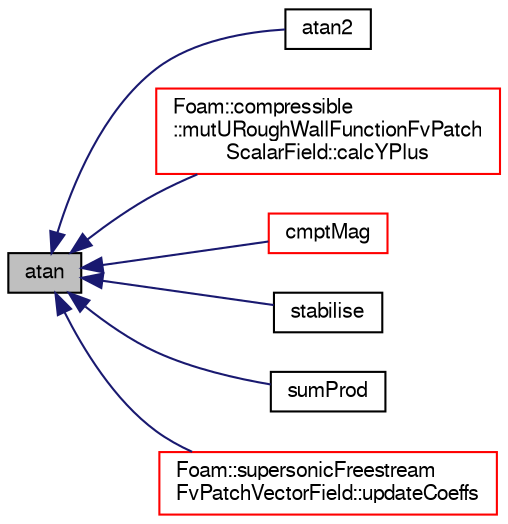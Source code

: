 digraph "atan"
{
  bgcolor="transparent";
  edge [fontname="FreeSans",fontsize="10",labelfontname="FreeSans",labelfontsize="10"];
  node [fontname="FreeSans",fontsize="10",shape=record];
  rankdir="LR";
  Node38524 [label="atan",height=0.2,width=0.4,color="black", fillcolor="grey75", style="filled", fontcolor="black"];
  Node38524 -> Node38525 [dir="back",color="midnightblue",fontsize="10",style="solid",fontname="FreeSans"];
  Node38525 [label="atan2",height=0.2,width=0.4,color="black",URL="$a21124.html#a9d45ac659e1f4191f75f0fe34ad7f596"];
  Node38524 -> Node38526 [dir="back",color="midnightblue",fontsize="10",style="solid",fontname="FreeSans"];
  Node38526 [label="Foam::compressible\l::mutURoughWallFunctionFvPatch\lScalarField::calcYPlus",height=0.2,width=0.4,color="red",URL="$a30710.html#ad8e694d783badd5959d78884358ffb9f",tooltip="Calculate yPLus. "];
  Node38524 -> Node38530 [dir="back",color="midnightblue",fontsize="10",style="solid",fontname="FreeSans"];
  Node38530 [label="cmptMag",height=0.2,width=0.4,color="red",URL="$a12539.html#a9180528922650a6b9a3b302e27e621b9"];
  Node38524 -> Node38585 [dir="back",color="midnightblue",fontsize="10",style="solid",fontname="FreeSans"];
  Node38585 [label="stabilise",height=0.2,width=0.4,color="black",URL="$a21124.html#a0f54b8f830b5ec7eb36ed5ccda6d7b1e"];
  Node38524 -> Node38586 [dir="back",color="midnightblue",fontsize="10",style="solid",fontname="FreeSans"];
  Node38586 [label="sumProd",height=0.2,width=0.4,color="black",URL="$a21124.html#a5b480f6156c25bef4de87d86094e87ea"];
  Node38524 -> Node38587 [dir="back",color="midnightblue",fontsize="10",style="solid",fontname="FreeSans"];
  Node38587 [label="Foam::supersonicFreestream\lFvPatchVectorField::updateCoeffs",height=0.2,width=0.4,color="red",URL="$a22262.html#a7e24eafac629d3733181cd942d4c902f",tooltip="Update the coefficients associated with the patch field. "];
}

